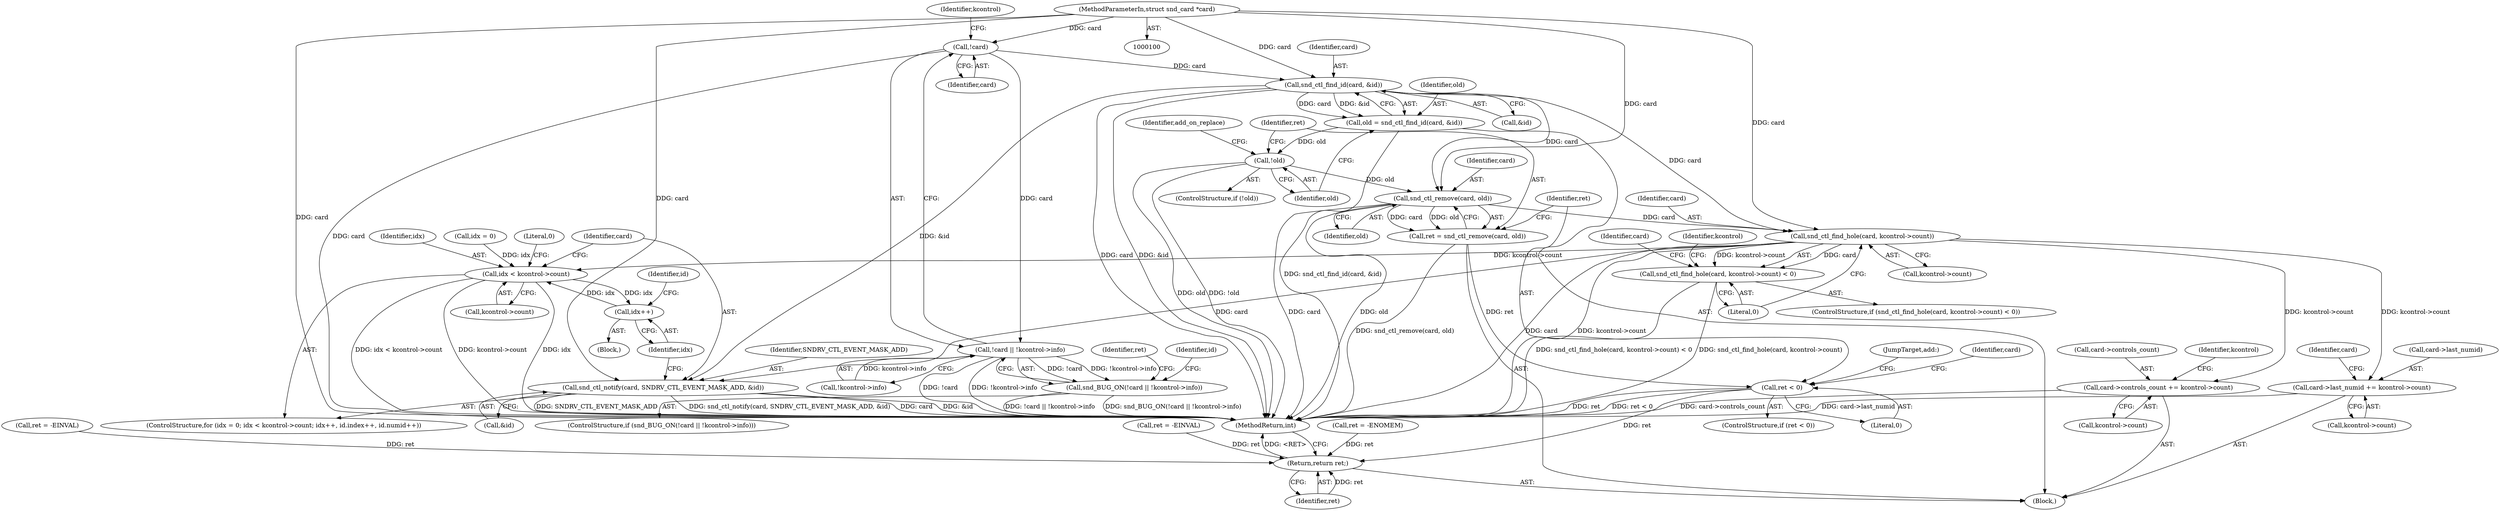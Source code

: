 digraph "1_linux_fd9f26e4eca5d08a27d12c0933fceef76ed9663d_1@pointer" {
"1000118" [label="(Call,!card)"];
"1000101" [label="(MethodParameterIn,struct snd_card *card)"];
"1000117" [label="(Call,!card || !kcontrol->info)"];
"1000116" [label="(Call,snd_BUG_ON(!card || !kcontrol->info))"];
"1000142" [label="(Call,snd_ctl_find_id(card, &id))"];
"1000140" [label="(Call,old = snd_ctl_find_id(card, &id))"];
"1000147" [label="(Call,!old)"];
"1000165" [label="(Call,snd_ctl_remove(card, old))"];
"1000163" [label="(Call,ret = snd_ctl_remove(card, old))"];
"1000169" [label="(Call,ret < 0)"];
"1000269" [label="(Return,return ret;)"];
"1000182" [label="(Call,snd_ctl_find_hole(card, kcontrol->count))"];
"1000181" [label="(Call,snd_ctl_find_hole(card, kcontrol->count) < 0)"];
"1000208" [label="(Call,card->controls_count += kcontrol->count)"];
"1000226" [label="(Call,card->last_numid += kcontrol->count)"];
"1000242" [label="(Call,idx < kcontrol->count)"];
"1000248" [label="(Call,idx++)"];
"1000259" [label="(Call,snd_ctl_notify(card, SNDRV_CTL_EVENT_MASK_ADD, &id))"];
"1000208" [label="(Call,card->controls_count += kcontrol->count)"];
"1000104" [label="(Block,)"];
"1000126" [label="(Identifier,ret)"];
"1000236" [label="(Identifier,card)"];
"1000151" [label="(Identifier,add_on_replace)"];
"1000230" [label="(Call,kcontrol->count)"];
"1000187" [label="(Literal,0)"];
"1000179" [label="(JumpTarget,add:)"];
"1000148" [label="(Identifier,old)"];
"1000147" [label="(Call,!old)"];
"1000158" [label="(Call,ret = -EINVAL)"];
"1000183" [label="(Identifier,card)"];
"1000239" [label="(Call,idx = 0)"];
"1000270" [label="(Identifier,ret)"];
"1000218" [label="(Identifier,kcontrol)"];
"1000146" [label="(ControlStructure,if (!old))"];
"1000115" [label="(ControlStructure,if (snd_BUG_ON(!card || !kcontrol->info)))"];
"1000140" [label="(Call,old = snd_ctl_find_id(card, &id))"];
"1000164" [label="(Identifier,ret)"];
"1000168" [label="(ControlStructure,if (ret < 0))"];
"1000180" [label="(ControlStructure,if (snd_ctl_find_hole(card, kcontrol->count) < 0))"];
"1000171" [label="(Literal,0)"];
"1000202" [label="(Identifier,kcontrol)"];
"1000265" [label="(Literal,0)"];
"1000169" [label="(Call,ret < 0)"];
"1000271" [label="(MethodReturn,int)"];
"1000116" [label="(Call,snd_BUG_ON(!card || !kcontrol->info))"];
"1000122" [label="(Identifier,kcontrol)"];
"1000131" [label="(Identifier,id)"];
"1000259" [label="(Call,snd_ctl_notify(card, SNDRV_CTL_EVENT_MASK_ADD, &id))"];
"1000101" [label="(MethodParameterIn,struct snd_card *card)"];
"1000176" [label="(Identifier,card)"];
"1000194" [label="(Call,ret = -ENOMEM)"];
"1000118" [label="(Call,!card)"];
"1000238" [label="(ControlStructure,for (idx = 0; idx < kcontrol->count; idx++, id.index++, id.numid++))"];
"1000260" [label="(Identifier,card)"];
"1000242" [label="(Call,idx < kcontrol->count)"];
"1000248" [label="(Call,idx++)"];
"1000209" [label="(Call,card->controls_count)"];
"1000261" [label="(Identifier,SNDRV_CTL_EVENT_MASK_ADD)"];
"1000212" [label="(Call,kcontrol->count)"];
"1000269" [label="(Return,return ret;)"];
"1000227" [label="(Call,card->last_numid)"];
"1000253" [label="(Identifier,id)"];
"1000181" [label="(Call,snd_ctl_find_hole(card, kcontrol->count) < 0)"];
"1000249" [label="(Identifier,idx)"];
"1000119" [label="(Identifier,card)"];
"1000144" [label="(Call,&id)"];
"1000120" [label="(Call,!kcontrol->info)"];
"1000142" [label="(Call,snd_ctl_find_id(card, &id))"];
"1000184" [label="(Call,kcontrol->count)"];
"1000117" [label="(Call,!card || !kcontrol->info)"];
"1000226" [label="(Call,card->last_numid += kcontrol->count)"];
"1000244" [label="(Call,kcontrol->count)"];
"1000163" [label="(Call,ret = snd_ctl_remove(card, old))"];
"1000262" [label="(Call,&id)"];
"1000182" [label="(Call,snd_ctl_find_hole(card, kcontrol->count))"];
"1000141" [label="(Identifier,old)"];
"1000166" [label="(Identifier,card)"];
"1000243" [label="(Identifier,idx)"];
"1000165" [label="(Call,snd_ctl_remove(card, old))"];
"1000143" [label="(Identifier,card)"];
"1000125" [label="(Call,ret = -EINVAL)"];
"1000170" [label="(Identifier,ret)"];
"1000167" [label="(Identifier,old)"];
"1000192" [label="(Identifier,card)"];
"1000247" [label="(Block,)"];
"1000118" -> "1000117"  [label="AST: "];
"1000118" -> "1000119"  [label="CFG: "];
"1000119" -> "1000118"  [label="AST: "];
"1000122" -> "1000118"  [label="CFG: "];
"1000117" -> "1000118"  [label="CFG: "];
"1000118" -> "1000271"  [label="DDG: card"];
"1000118" -> "1000117"  [label="DDG: card"];
"1000101" -> "1000118"  [label="DDG: card"];
"1000118" -> "1000142"  [label="DDG: card"];
"1000101" -> "1000100"  [label="AST: "];
"1000101" -> "1000271"  [label="DDG: card"];
"1000101" -> "1000142"  [label="DDG: card"];
"1000101" -> "1000165"  [label="DDG: card"];
"1000101" -> "1000182"  [label="DDG: card"];
"1000101" -> "1000259"  [label="DDG: card"];
"1000117" -> "1000116"  [label="AST: "];
"1000117" -> "1000120"  [label="CFG: "];
"1000120" -> "1000117"  [label="AST: "];
"1000116" -> "1000117"  [label="CFG: "];
"1000117" -> "1000271"  [label="DDG: !card"];
"1000117" -> "1000271"  [label="DDG: !kcontrol->info"];
"1000117" -> "1000116"  [label="DDG: !card"];
"1000117" -> "1000116"  [label="DDG: !kcontrol->info"];
"1000120" -> "1000117"  [label="DDG: kcontrol->info"];
"1000116" -> "1000115"  [label="AST: "];
"1000126" -> "1000116"  [label="CFG: "];
"1000131" -> "1000116"  [label="CFG: "];
"1000116" -> "1000271"  [label="DDG: !card || !kcontrol->info"];
"1000116" -> "1000271"  [label="DDG: snd_BUG_ON(!card || !kcontrol->info)"];
"1000142" -> "1000140"  [label="AST: "];
"1000142" -> "1000144"  [label="CFG: "];
"1000143" -> "1000142"  [label="AST: "];
"1000144" -> "1000142"  [label="AST: "];
"1000140" -> "1000142"  [label="CFG: "];
"1000142" -> "1000271"  [label="DDG: &id"];
"1000142" -> "1000271"  [label="DDG: card"];
"1000142" -> "1000140"  [label="DDG: card"];
"1000142" -> "1000140"  [label="DDG: &id"];
"1000142" -> "1000165"  [label="DDG: card"];
"1000142" -> "1000182"  [label="DDG: card"];
"1000142" -> "1000259"  [label="DDG: &id"];
"1000140" -> "1000104"  [label="AST: "];
"1000141" -> "1000140"  [label="AST: "];
"1000148" -> "1000140"  [label="CFG: "];
"1000140" -> "1000271"  [label="DDG: snd_ctl_find_id(card, &id)"];
"1000140" -> "1000147"  [label="DDG: old"];
"1000147" -> "1000146"  [label="AST: "];
"1000147" -> "1000148"  [label="CFG: "];
"1000148" -> "1000147"  [label="AST: "];
"1000151" -> "1000147"  [label="CFG: "];
"1000164" -> "1000147"  [label="CFG: "];
"1000147" -> "1000271"  [label="DDG: old"];
"1000147" -> "1000271"  [label="DDG: !old"];
"1000147" -> "1000165"  [label="DDG: old"];
"1000165" -> "1000163"  [label="AST: "];
"1000165" -> "1000167"  [label="CFG: "];
"1000166" -> "1000165"  [label="AST: "];
"1000167" -> "1000165"  [label="AST: "];
"1000163" -> "1000165"  [label="CFG: "];
"1000165" -> "1000271"  [label="DDG: card"];
"1000165" -> "1000271"  [label="DDG: old"];
"1000165" -> "1000163"  [label="DDG: card"];
"1000165" -> "1000163"  [label="DDG: old"];
"1000165" -> "1000182"  [label="DDG: card"];
"1000163" -> "1000104"  [label="AST: "];
"1000164" -> "1000163"  [label="AST: "];
"1000170" -> "1000163"  [label="CFG: "];
"1000163" -> "1000271"  [label="DDG: snd_ctl_remove(card, old)"];
"1000163" -> "1000169"  [label="DDG: ret"];
"1000169" -> "1000168"  [label="AST: "];
"1000169" -> "1000171"  [label="CFG: "];
"1000170" -> "1000169"  [label="AST: "];
"1000171" -> "1000169"  [label="AST: "];
"1000176" -> "1000169"  [label="CFG: "];
"1000179" -> "1000169"  [label="CFG: "];
"1000169" -> "1000271"  [label="DDG: ret < 0"];
"1000169" -> "1000271"  [label="DDG: ret"];
"1000169" -> "1000269"  [label="DDG: ret"];
"1000269" -> "1000104"  [label="AST: "];
"1000269" -> "1000270"  [label="CFG: "];
"1000270" -> "1000269"  [label="AST: "];
"1000271" -> "1000269"  [label="CFG: "];
"1000269" -> "1000271"  [label="DDG: <RET>"];
"1000270" -> "1000269"  [label="DDG: ret"];
"1000158" -> "1000269"  [label="DDG: ret"];
"1000125" -> "1000269"  [label="DDG: ret"];
"1000194" -> "1000269"  [label="DDG: ret"];
"1000182" -> "1000181"  [label="AST: "];
"1000182" -> "1000184"  [label="CFG: "];
"1000183" -> "1000182"  [label="AST: "];
"1000184" -> "1000182"  [label="AST: "];
"1000187" -> "1000182"  [label="CFG: "];
"1000182" -> "1000271"  [label="DDG: kcontrol->count"];
"1000182" -> "1000271"  [label="DDG: card"];
"1000182" -> "1000181"  [label="DDG: card"];
"1000182" -> "1000181"  [label="DDG: kcontrol->count"];
"1000182" -> "1000208"  [label="DDG: kcontrol->count"];
"1000182" -> "1000226"  [label="DDG: kcontrol->count"];
"1000182" -> "1000242"  [label="DDG: kcontrol->count"];
"1000182" -> "1000259"  [label="DDG: card"];
"1000181" -> "1000180"  [label="AST: "];
"1000181" -> "1000187"  [label="CFG: "];
"1000187" -> "1000181"  [label="AST: "];
"1000192" -> "1000181"  [label="CFG: "];
"1000202" -> "1000181"  [label="CFG: "];
"1000181" -> "1000271"  [label="DDG: snd_ctl_find_hole(card, kcontrol->count) < 0"];
"1000181" -> "1000271"  [label="DDG: snd_ctl_find_hole(card, kcontrol->count)"];
"1000208" -> "1000104"  [label="AST: "];
"1000208" -> "1000212"  [label="CFG: "];
"1000209" -> "1000208"  [label="AST: "];
"1000212" -> "1000208"  [label="AST: "];
"1000218" -> "1000208"  [label="CFG: "];
"1000208" -> "1000271"  [label="DDG: card->controls_count"];
"1000226" -> "1000104"  [label="AST: "];
"1000226" -> "1000230"  [label="CFG: "];
"1000227" -> "1000226"  [label="AST: "];
"1000230" -> "1000226"  [label="AST: "];
"1000236" -> "1000226"  [label="CFG: "];
"1000226" -> "1000271"  [label="DDG: card->last_numid"];
"1000242" -> "1000238"  [label="AST: "];
"1000242" -> "1000244"  [label="CFG: "];
"1000243" -> "1000242"  [label="AST: "];
"1000244" -> "1000242"  [label="AST: "];
"1000260" -> "1000242"  [label="CFG: "];
"1000265" -> "1000242"  [label="CFG: "];
"1000242" -> "1000271"  [label="DDG: idx < kcontrol->count"];
"1000242" -> "1000271"  [label="DDG: kcontrol->count"];
"1000242" -> "1000271"  [label="DDG: idx"];
"1000239" -> "1000242"  [label="DDG: idx"];
"1000248" -> "1000242"  [label="DDG: idx"];
"1000242" -> "1000248"  [label="DDG: idx"];
"1000248" -> "1000247"  [label="AST: "];
"1000248" -> "1000249"  [label="CFG: "];
"1000249" -> "1000248"  [label="AST: "];
"1000253" -> "1000248"  [label="CFG: "];
"1000259" -> "1000238"  [label="AST: "];
"1000259" -> "1000262"  [label="CFG: "];
"1000260" -> "1000259"  [label="AST: "];
"1000261" -> "1000259"  [label="AST: "];
"1000262" -> "1000259"  [label="AST: "];
"1000249" -> "1000259"  [label="CFG: "];
"1000259" -> "1000271"  [label="DDG: snd_ctl_notify(card, SNDRV_CTL_EVENT_MASK_ADD, &id)"];
"1000259" -> "1000271"  [label="DDG: card"];
"1000259" -> "1000271"  [label="DDG: &id"];
"1000259" -> "1000271"  [label="DDG: SNDRV_CTL_EVENT_MASK_ADD"];
}
